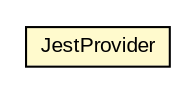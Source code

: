 #!/usr/local/bin/dot
#
# Class diagram 
# Generated by UMLGraph version R5_6-24-gf6e263 (http://www.umlgraph.org/)
#

digraph G {
	edge [fontname="arial",fontsize=10,labelfontname="arial",labelfontsize=10];
	node [fontname="arial",fontsize=10,shape=plaintext];
	nodesep=0.25;
	ranksep=0.5;
	// net.trajano.doxdb.ejb.jest.JestProvider
	c13 [label=<<table title="net.trajano.doxdb.ejb.jest.JestProvider" border="0" cellborder="1" cellspacing="0" cellpadding="2" port="p" bgcolor="lemonChiffon" href="./JestProvider.html">
		<tr><td><table border="0" cellspacing="0" cellpadding="1">
<tr><td align="center" balign="center"> JestProvider </td></tr>
		</table></td></tr>
		</table>>, URL="./JestProvider.html", fontname="arial", fontcolor="black", fontsize=10.0];
}

